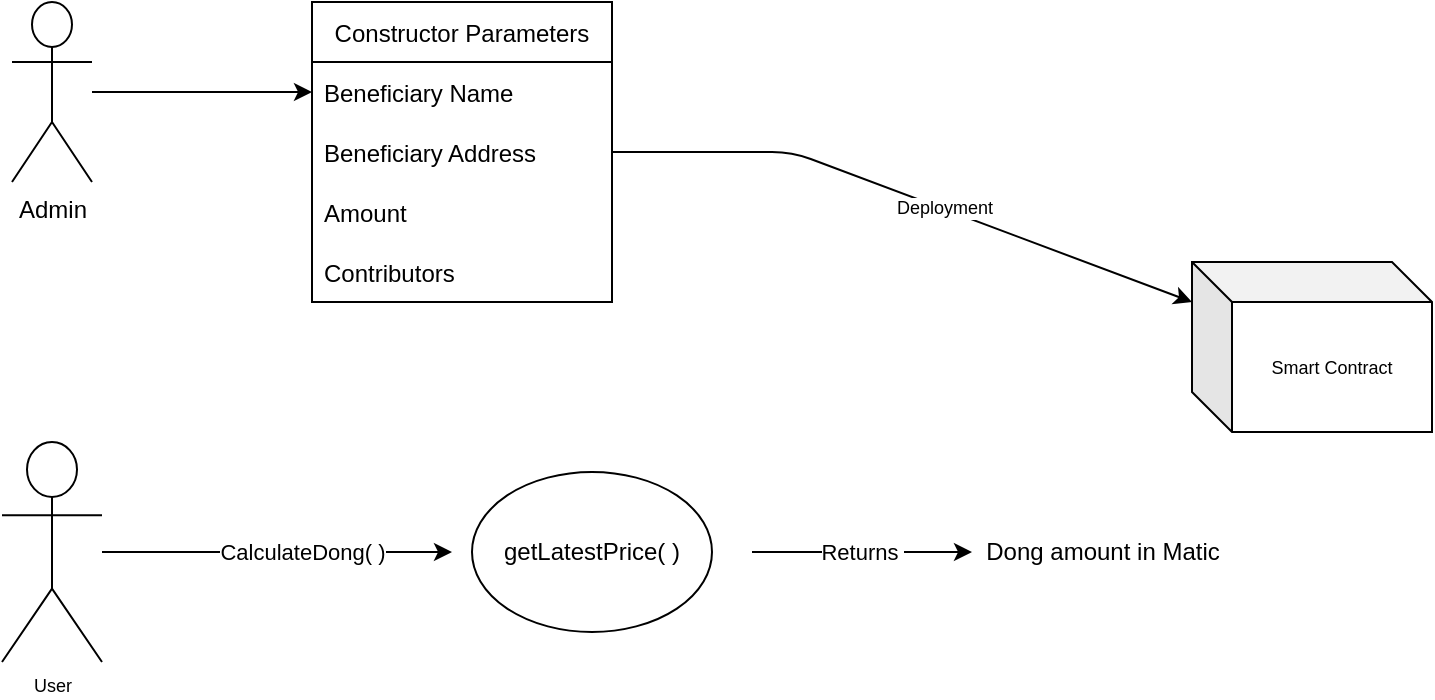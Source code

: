 <mxfile>
    <diagram id="8lvutufOladvERiP4Ubn" name="Page-1">
        <mxGraphModel dx="898" dy="680" grid="1" gridSize="10" guides="1" tooltips="1" connect="1" arrows="1" fold="1" page="1" pageScale="1" pageWidth="850" pageHeight="1100" background="none" math="0" shadow="0">
            <root>
                <mxCell id="0"/>
                <mxCell id="1" parent="0"/>
                <mxCell id="51" style="edgeStyle=none;html=1;entryX=0;entryY=0.5;entryDx=0;entryDy=0;fontSize=9;" parent="1" source="33" target="40" edge="1">
                    <mxGeometry relative="1" as="geometry"/>
                </mxCell>
                <mxCell id="33" value="Admin&lt;br&gt;" style="shape=umlActor;verticalLabelPosition=bottom;verticalAlign=top;html=1;outlineConnect=0;" parent="1" vertex="1">
                    <mxGeometry x="20" y="20" width="40" height="90" as="geometry"/>
                </mxCell>
                <mxCell id="39" value="Constructor Parameters" style="swimlane;fontStyle=0;childLayout=stackLayout;horizontal=1;startSize=30;horizontalStack=0;resizeParent=1;resizeParentMax=0;resizeLast=0;collapsible=1;marginBottom=0;labelBackgroundColor=none;" parent="1" vertex="1">
                    <mxGeometry x="170" y="20" width="150" height="150" as="geometry"/>
                </mxCell>
                <mxCell id="40" value="Beneficiary Name" style="text;strokeColor=none;fillColor=none;align=left;verticalAlign=middle;spacingLeft=4;spacingRight=4;overflow=hidden;points=[[0,0.5],[1,0.5]];portConstraint=eastwest;rotatable=0;labelBackgroundColor=none;" parent="39" vertex="1">
                    <mxGeometry y="30" width="150" height="30" as="geometry"/>
                </mxCell>
                <mxCell id="41" value="Beneficiary Address" style="text;strokeColor=none;fillColor=none;align=left;verticalAlign=middle;spacingLeft=4;spacingRight=4;overflow=hidden;points=[[0,0.5],[1,0.5]];portConstraint=eastwest;rotatable=0;labelBackgroundColor=none;" parent="39" vertex="1">
                    <mxGeometry y="60" width="150" height="30" as="geometry"/>
                </mxCell>
                <mxCell id="42" value="Amount" style="text;strokeColor=none;fillColor=none;align=left;verticalAlign=middle;spacingLeft=4;spacingRight=4;overflow=hidden;points=[[0,0.5],[1,0.5]];portConstraint=eastwest;rotatable=0;labelBackgroundColor=none;" parent="39" vertex="1">
                    <mxGeometry y="90" width="150" height="30" as="geometry"/>
                </mxCell>
                <mxCell id="47" value="Contributors" style="text;strokeColor=none;fillColor=none;align=left;verticalAlign=middle;spacingLeft=4;spacingRight=4;overflow=hidden;points=[[0,0.5],[1,0.5]];portConstraint=eastwest;rotatable=0;labelBackgroundColor=none;" parent="39" vertex="1">
                    <mxGeometry y="120" width="150" height="30" as="geometry"/>
                </mxCell>
                <mxCell id="49" value="Smart Contract" style="shape=cube;whiteSpace=wrap;html=1;boundedLbl=1;backgroundOutline=1;darkOpacity=0.05;darkOpacity2=0.1;labelBackgroundColor=none;fontSize=9;" parent="1" vertex="1">
                    <mxGeometry x="610" y="150" width="120" height="85" as="geometry"/>
                </mxCell>
                <mxCell id="53" style="edgeStyle=none;html=1;exitX=1;exitY=0.5;exitDx=0;exitDy=0;fontSize=9;" parent="1" source="41" target="49" edge="1">
                    <mxGeometry relative="1" as="geometry">
                        <Array as="points">
                            <mxPoint x="410" y="95"/>
                        </Array>
                    </mxGeometry>
                </mxCell>
                <mxCell id="57" value="Deployment&lt;br&gt;" style="edgeLabel;html=1;align=center;verticalAlign=middle;resizable=0;points=[];fontSize=9;" parent="53" vertex="1" connectable="0">
                    <mxGeometry x="0.122" y="1" relative="1" as="geometry">
                        <mxPoint as="offset"/>
                    </mxGeometry>
                </mxCell>
                <mxCell id="62" style="edgeStyle=none;html=1;" edge="1" parent="1" source="55">
                    <mxGeometry relative="1" as="geometry">
                        <mxPoint x="240" y="295" as="targetPoint"/>
                    </mxGeometry>
                </mxCell>
                <mxCell id="63" value="CalculateDong( )" style="edgeLabel;html=1;align=center;verticalAlign=middle;resizable=0;points=[];" vertex="1" connectable="0" parent="62">
                    <mxGeometry x="0.144" y="1" relative="1" as="geometry">
                        <mxPoint y="1" as="offset"/>
                    </mxGeometry>
                </mxCell>
                <mxCell id="55" value="User&lt;br&gt;" style="shape=umlActor;verticalLabelPosition=bottom;verticalAlign=top;html=1;outlineConnect=0;labelBackgroundColor=none;fontSize=9;" parent="1" vertex="1">
                    <mxGeometry x="15" y="240" width="50" height="110" as="geometry"/>
                </mxCell>
                <mxCell id="64" value="Returns&amp;nbsp;" style="edgeStyle=none;html=1;" edge="1" parent="1">
                    <mxGeometry relative="1" as="geometry">
                        <mxPoint x="500" y="295" as="targetPoint"/>
                        <mxPoint x="390" y="295" as="sourcePoint"/>
                    </mxGeometry>
                </mxCell>
                <mxCell id="60" value="getLatestPrice( )" style="ellipse;whiteSpace=wrap;html=1;" vertex="1" parent="1">
                    <mxGeometry x="250" y="255" width="120" height="80" as="geometry"/>
                </mxCell>
                <mxCell id="65" value="Dong amount in Matic" style="text;html=1;align=center;verticalAlign=middle;resizable=0;points=[];autosize=1;strokeColor=none;fillColor=none;" vertex="1" parent="1">
                    <mxGeometry x="500" y="285" width="130" height="20" as="geometry"/>
                </mxCell>
            </root>
        </mxGraphModel>
    </diagram>
</mxfile>